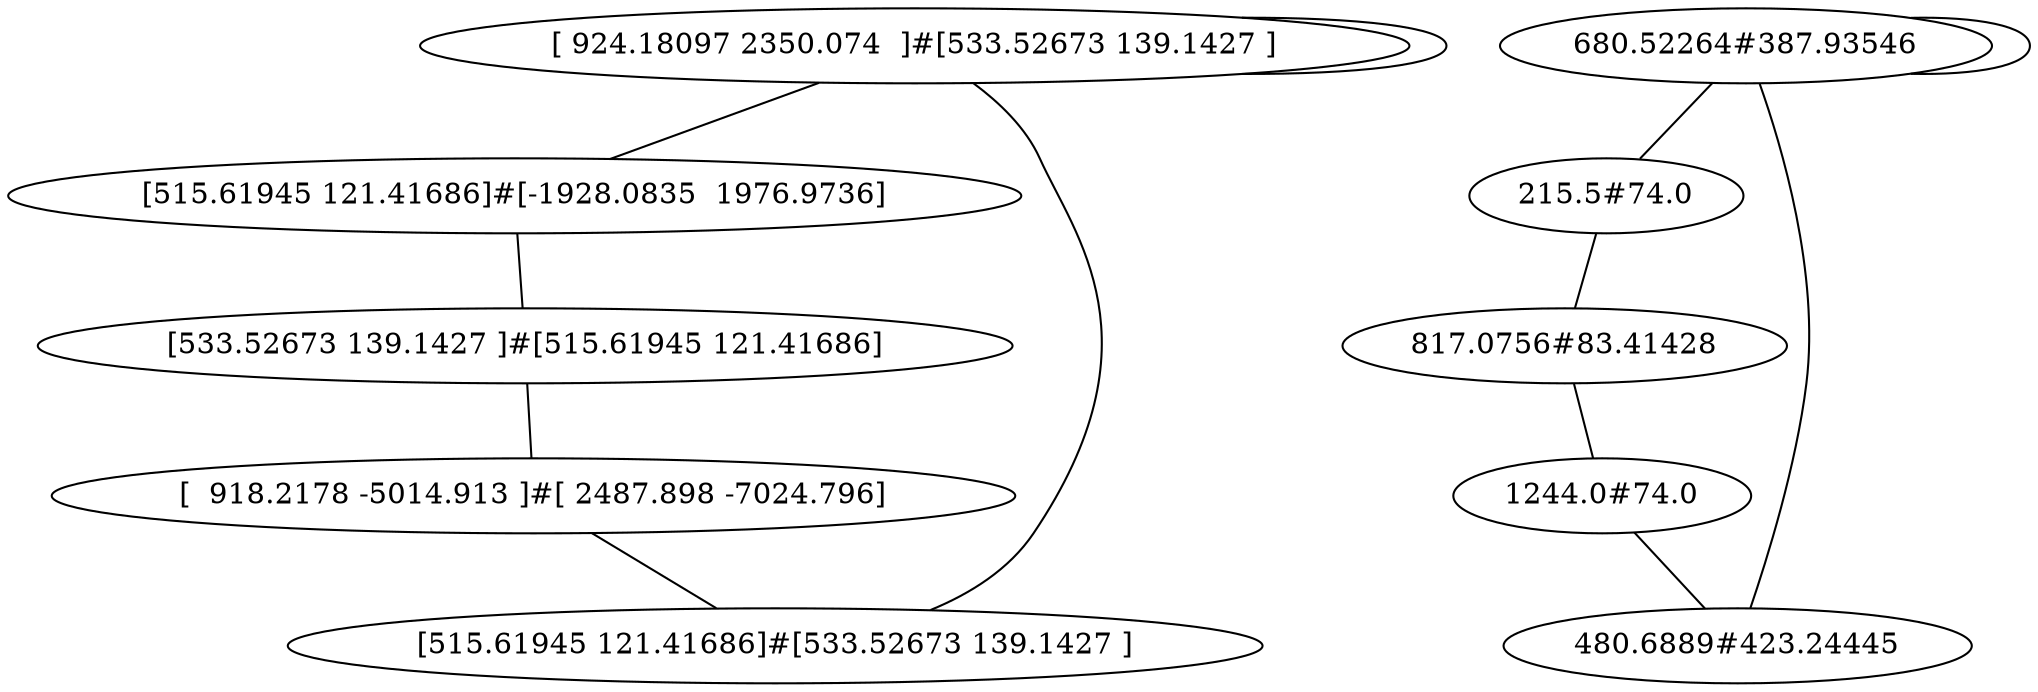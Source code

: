 graph  {
"[ 924.18097 2350.074  ]#[533.52673 139.1427 ]";
"[515.61945 121.41686]#[-1928.0835  1976.9736]";
"[533.52673 139.1427 ]#[515.61945 121.41686]";
"[  918.2178 -5014.913 ]#[ 2487.898 -7024.796]";
"[515.61945 121.41686]#[533.52673 139.1427 ]";
"680.52264#387.93546";
"215.5#74.0";
"817.0756#83.41428";
"1244.0#74.0";
"480.6889#423.24445";
"[ 924.18097 2350.074  ]#[533.52673 139.1427 ]" -- "[ 924.18097 2350.074  ]#[533.52673 139.1427 ]";
"[ 924.18097 2350.074  ]#[533.52673 139.1427 ]" -- "[515.61945 121.41686]#[-1928.0835  1976.9736]";
"[ 924.18097 2350.074  ]#[533.52673 139.1427 ]" -- "[515.61945 121.41686]#[533.52673 139.1427 ]";
"[515.61945 121.41686]#[-1928.0835  1976.9736]" -- "[533.52673 139.1427 ]#[515.61945 121.41686]";
"[533.52673 139.1427 ]#[515.61945 121.41686]" -- "[  918.2178 -5014.913 ]#[ 2487.898 -7024.796]";
"[  918.2178 -5014.913 ]#[ 2487.898 -7024.796]" -- "[515.61945 121.41686]#[533.52673 139.1427 ]";
"680.52264#387.93546" -- "680.52264#387.93546";
"680.52264#387.93546" -- "215.5#74.0";
"680.52264#387.93546" -- "480.6889#423.24445";
"215.5#74.0" -- "817.0756#83.41428";
"817.0756#83.41428" -- "1244.0#74.0";
"1244.0#74.0" -- "480.6889#423.24445";
}

